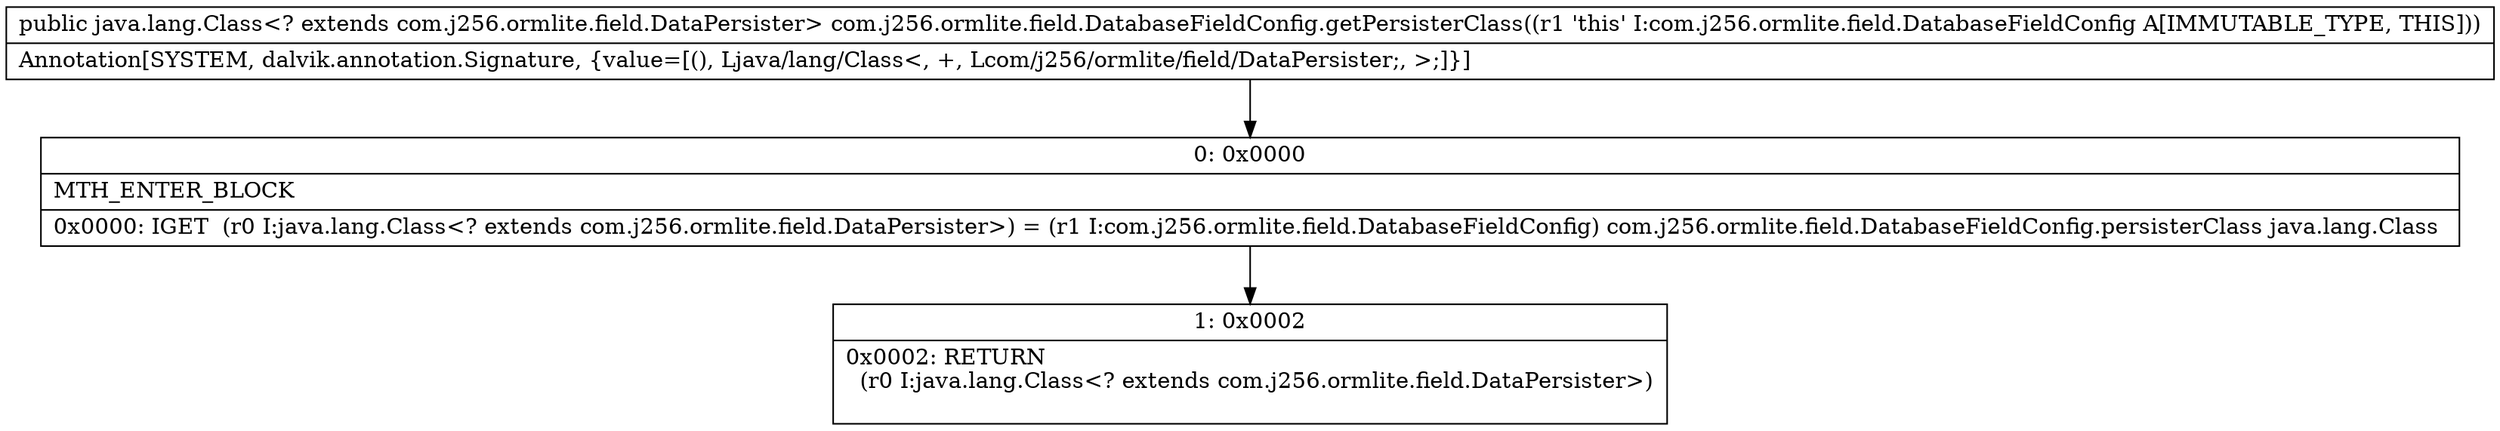 digraph "CFG forcom.j256.ormlite.field.DatabaseFieldConfig.getPersisterClass()Ljava\/lang\/Class;" {
Node_0 [shape=record,label="{0\:\ 0x0000|MTH_ENTER_BLOCK\l|0x0000: IGET  (r0 I:java.lang.Class\<? extends com.j256.ormlite.field.DataPersister\>) = (r1 I:com.j256.ormlite.field.DatabaseFieldConfig) com.j256.ormlite.field.DatabaseFieldConfig.persisterClass java.lang.Class \l}"];
Node_1 [shape=record,label="{1\:\ 0x0002|0x0002: RETURN  \l  (r0 I:java.lang.Class\<? extends com.j256.ormlite.field.DataPersister\>)\l \l}"];
MethodNode[shape=record,label="{public java.lang.Class\<? extends com.j256.ormlite.field.DataPersister\> com.j256.ormlite.field.DatabaseFieldConfig.getPersisterClass((r1 'this' I:com.j256.ormlite.field.DatabaseFieldConfig A[IMMUTABLE_TYPE, THIS]))  | Annotation[SYSTEM, dalvik.annotation.Signature, \{value=[(), Ljava\/lang\/Class\<, +, Lcom\/j256\/ormlite\/field\/DataPersister;, \>;]\}]\l}"];
MethodNode -> Node_0;
Node_0 -> Node_1;
}


